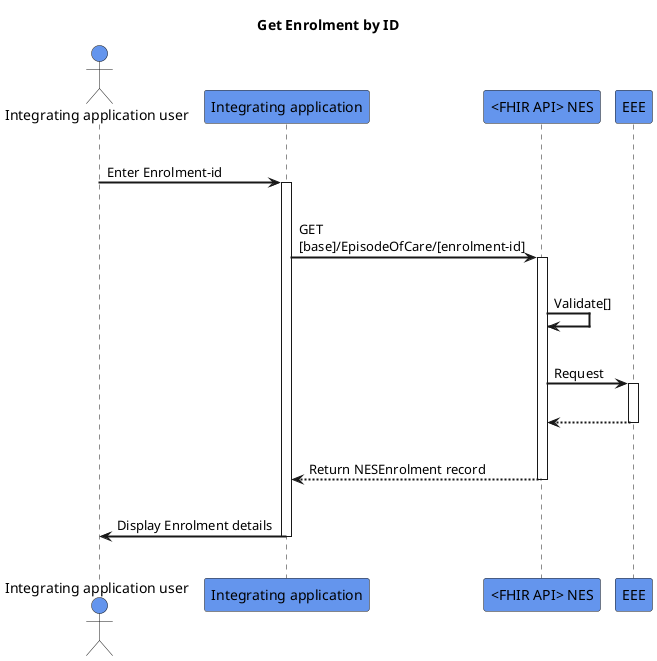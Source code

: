@startuml
skinparam sequenceArrowThickness 2
skinparam roundcorner 5
skinparam maxmessagesize 180
skinparam sequenceParticipant bold
title Get Enrolment by ID
actor "Integrating application user" as User #CornflowerBlue
participant "Integrating application" as A #CornflowerBlue
participant "<FHIR API> NES" as B #CornflowerBlue
participant "EEE" as C #CornflowerBlue
|||
User -> A: Enter Enrolment-id
activate A
|||
A -> B: GET [base]/EpisodeOfCare/[enrolment-id]
activate B
|||
B -> B: Validate[]
|||
B -> C: Request
activate C
|||
C -[dashed]-> B:  
deactivate C
|||
B -[dashed]-> A :Return NESEnrolment record 
deactivate B
|||
A -> User: Display Enrolment details
deactivate A
|||
@enduml
